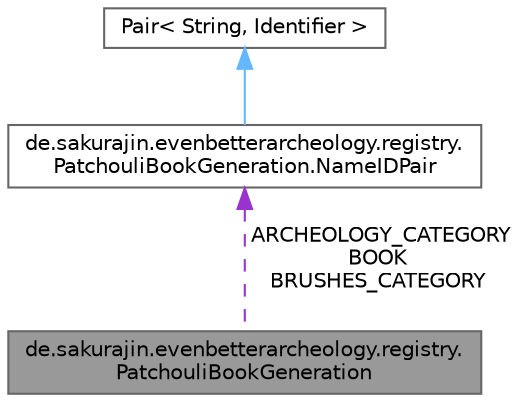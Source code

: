 digraph "de.sakurajin.evenbetterarcheology.registry.PatchouliBookGeneration"
{
 // LATEX_PDF_SIZE
  bgcolor="transparent";
  edge [fontname=Helvetica,fontsize=10,labelfontname=Helvetica,labelfontsize=10];
  node [fontname=Helvetica,fontsize=10,shape=box,height=0.2,width=0.4];
  Node1 [label="de.sakurajin.evenbetterarcheology.registry.\lPatchouliBookGeneration",height=0.2,width=0.4,color="gray40", fillcolor="grey60", style="filled", fontcolor="black",tooltip=" "];
  Node2 -> Node1 [dir="back",color="darkorchid3",style="dashed",label=" ARCHEOLOGY_CATEGORY\nBOOK\nBRUSHES_CATEGORY" ];
  Node2 [label="de.sakurajin.evenbetterarcheology.registry.\lPatchouliBookGeneration.NameIDPair",height=0.2,width=0.4,color="gray40", fillcolor="white", style="filled",tooltip=" "];
  Node3 -> Node2 [dir="back",color="steelblue1",style="solid"];
  Node3 [label="Pair\< String, Identifier \>",height=0.2,width=0.4,color="gray40", fillcolor="white", style="filled",tooltip=" "];
}
